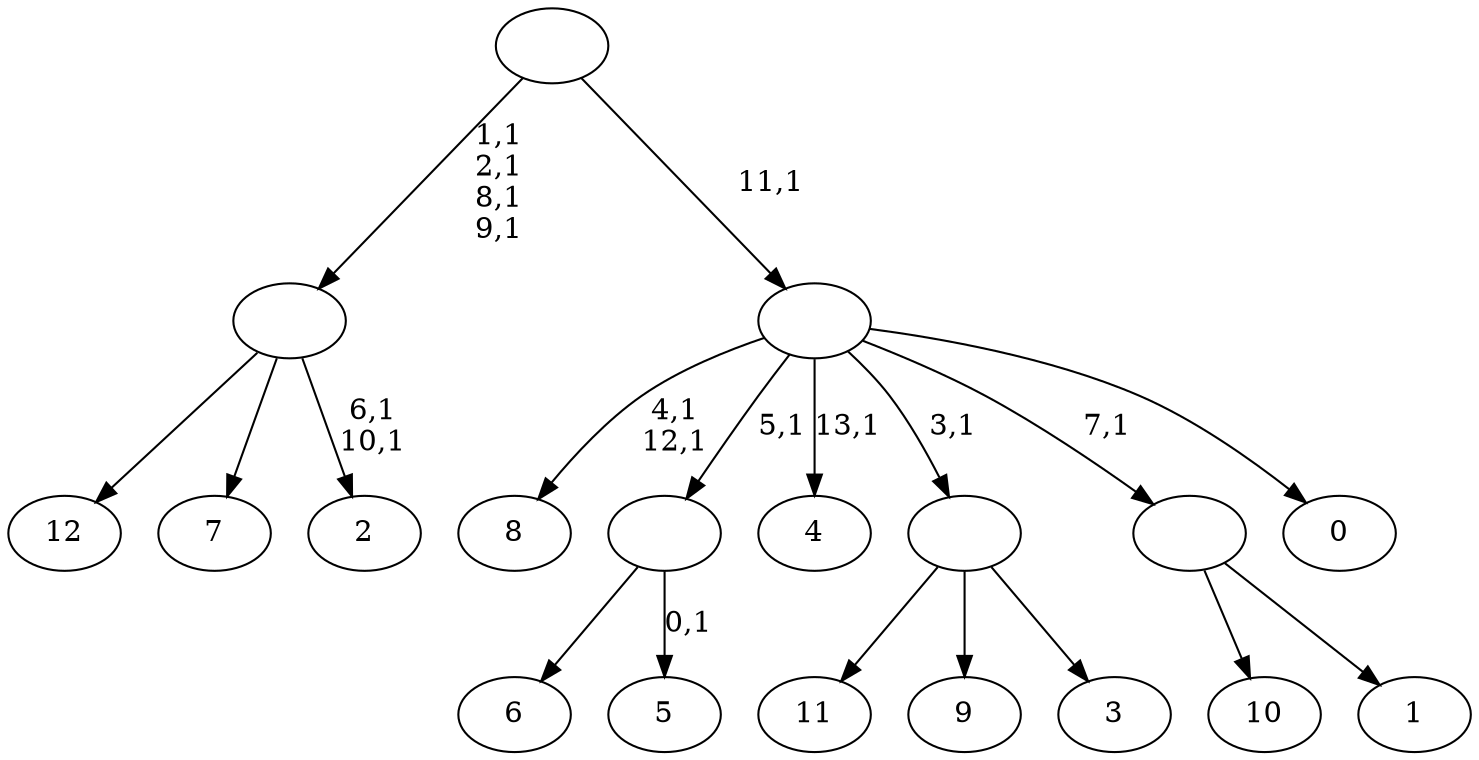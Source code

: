digraph T {
	27 [label="12"]
	26 [label="11"]
	25 [label="10"]
	24 [label="9"]
	23 [label="8"]
	20 [label="7"]
	19 [label="6"]
	18 [label="5"]
	16 [label=""]
	15 [label="4"]
	13 [label="3"]
	12 [label=""]
	11 [label="2"]
	8 [label=""]
	4 [label="1"]
	3 [label=""]
	2 [label="0"]
	1 [label=""]
	0 [label=""]
	16 -> 18 [label="0,1"]
	16 -> 19 [label=""]
	12 -> 26 [label=""]
	12 -> 24 [label=""]
	12 -> 13 [label=""]
	8 -> 11 [label="6,1\n10,1"]
	8 -> 27 [label=""]
	8 -> 20 [label=""]
	3 -> 25 [label=""]
	3 -> 4 [label=""]
	1 -> 15 [label="13,1"]
	1 -> 23 [label="4,1\n12,1"]
	1 -> 16 [label="5,1"]
	1 -> 12 [label="3,1"]
	1 -> 3 [label="7,1"]
	1 -> 2 [label=""]
	0 -> 8 [label="1,1\n2,1\n8,1\n9,1"]
	0 -> 1 [label="11,1"]
}
